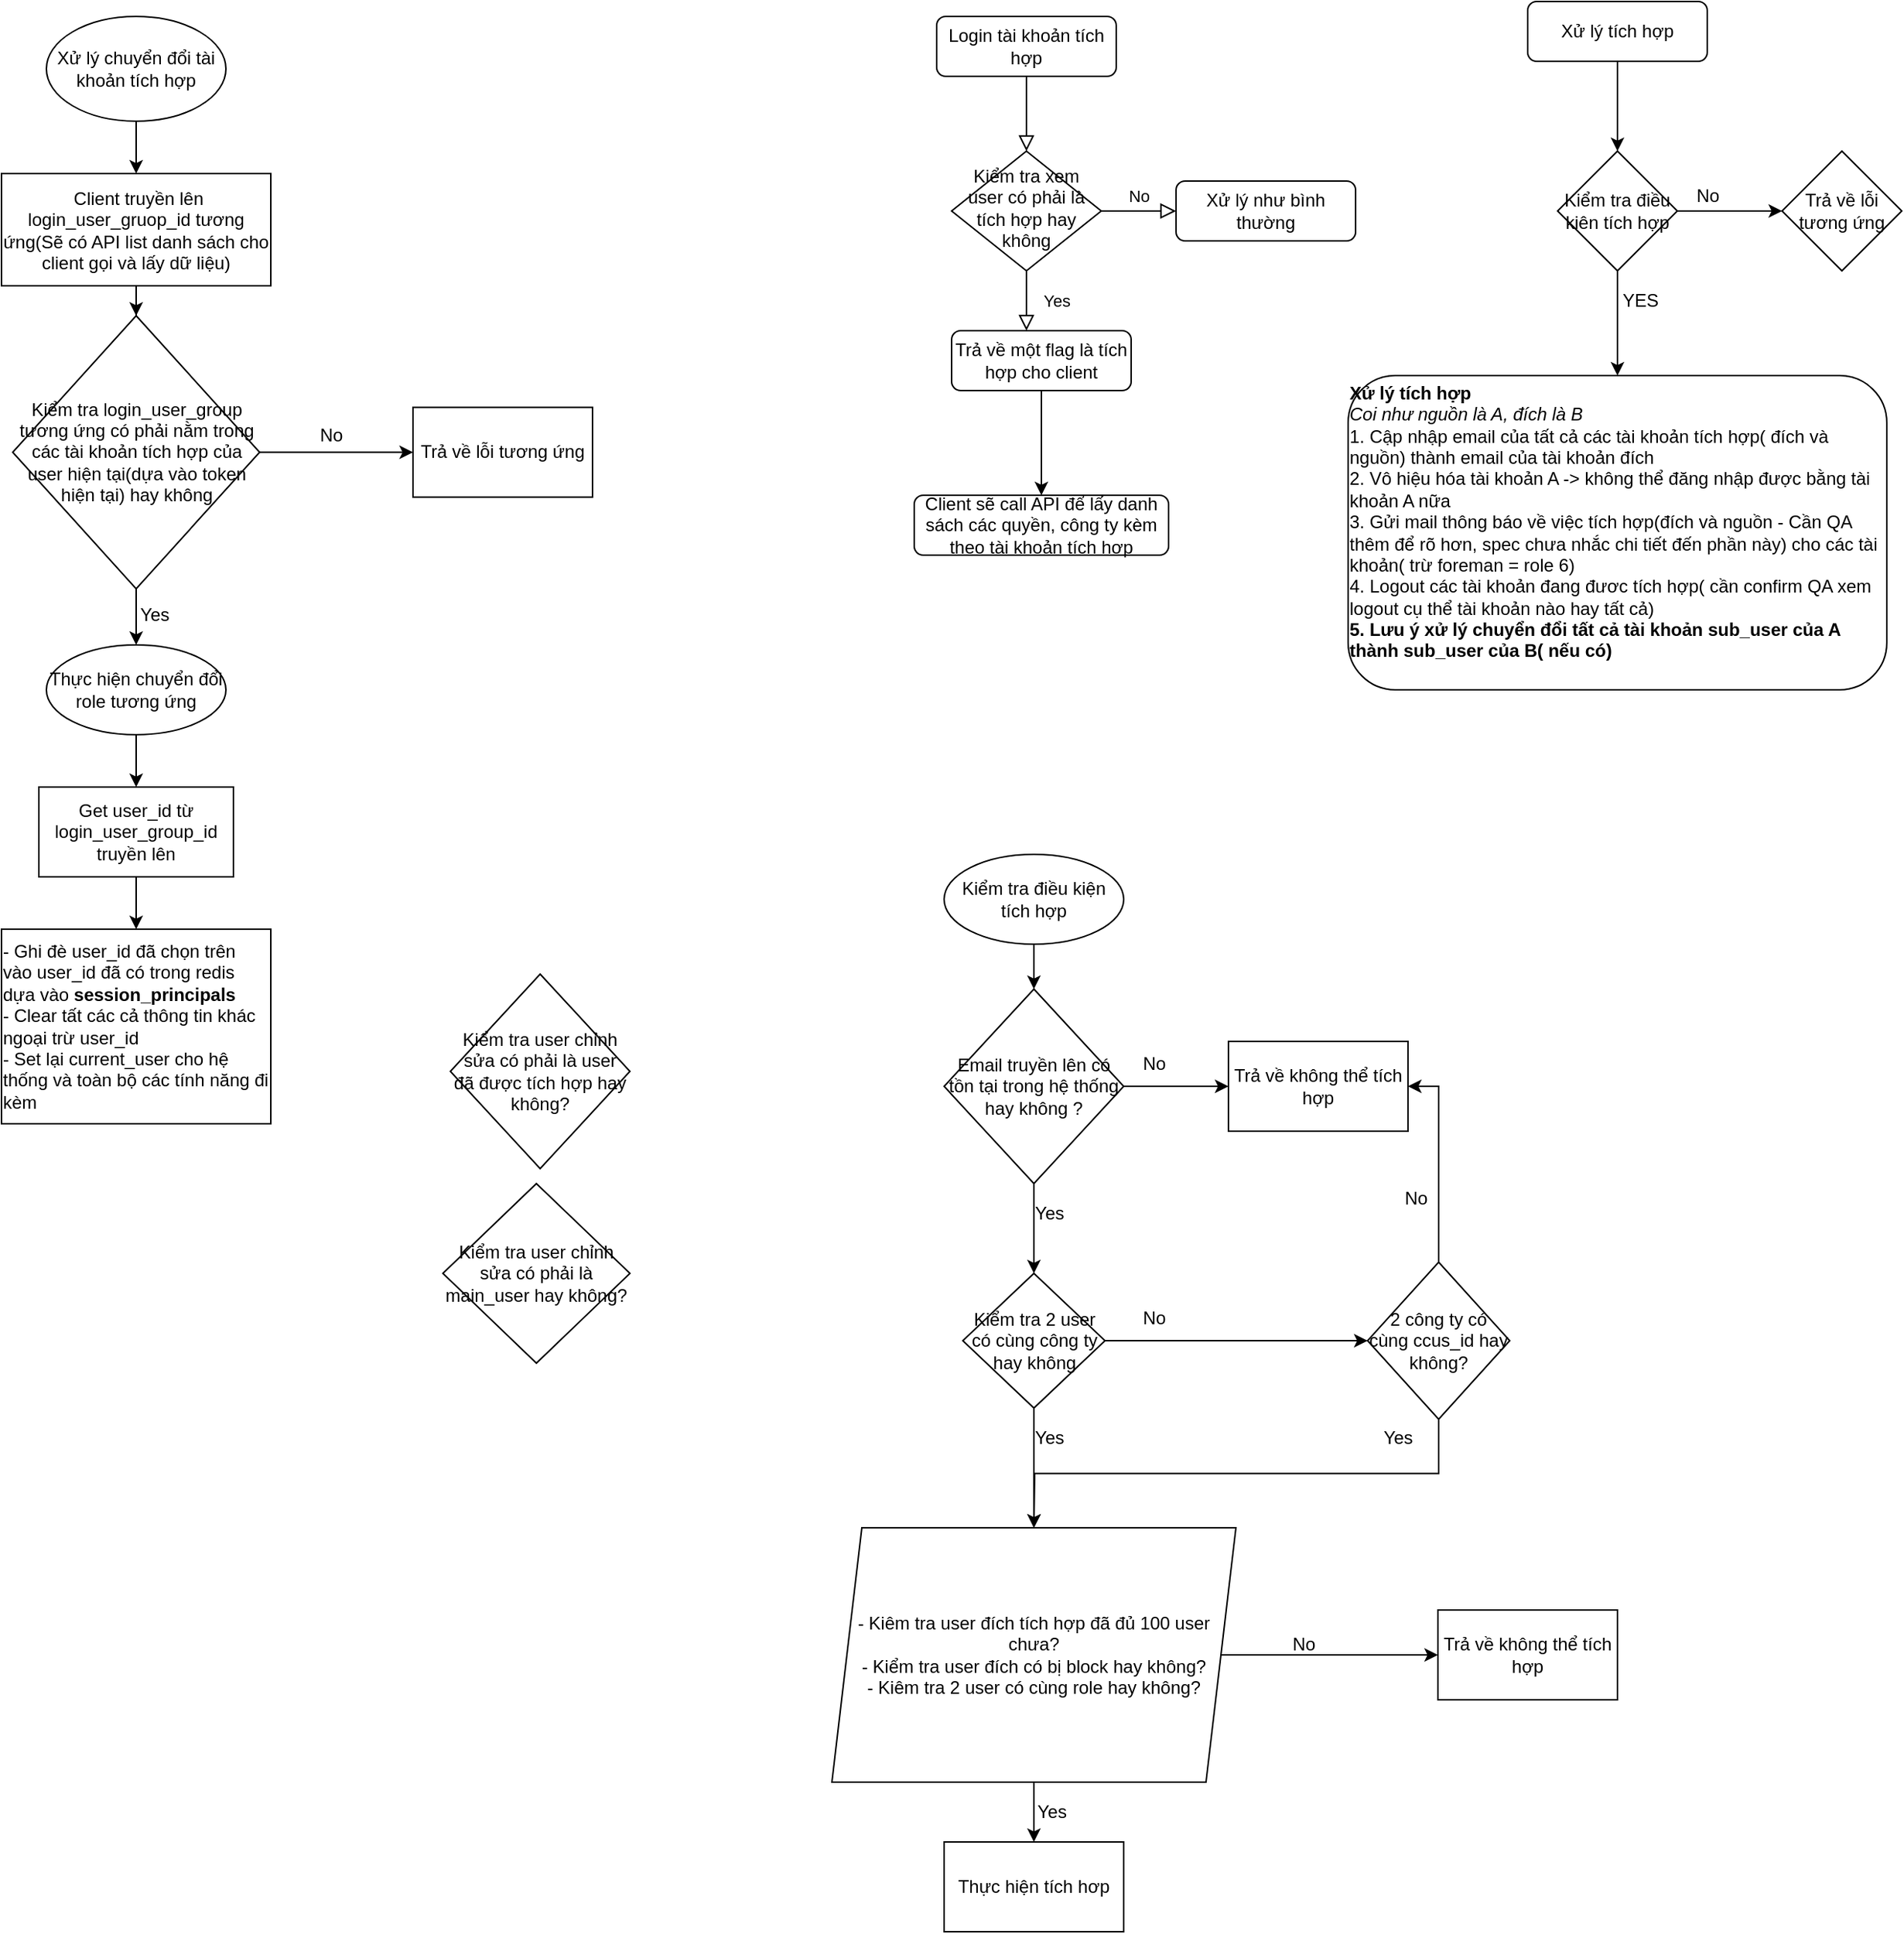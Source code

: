 <mxfile version="14.6.10" type="github">
  <diagram id="C5RBs43oDa-KdzZeNtuy" name="Page-1">
    <mxGraphModel dx="1965" dy="641" grid="1" gridSize="10" guides="1" tooltips="1" connect="1" arrows="1" fold="1" page="1" pageScale="1" pageWidth="827" pageHeight="1169" math="0" shadow="0">
      <root>
        <mxCell id="WIyWlLk6GJQsqaUBKTNV-0" />
        <mxCell id="WIyWlLk6GJQsqaUBKTNV-1" parent="WIyWlLk6GJQsqaUBKTNV-0" />
        <mxCell id="WIyWlLk6GJQsqaUBKTNV-2" value="" style="rounded=0;html=1;jettySize=auto;orthogonalLoop=1;fontSize=11;endArrow=block;endFill=0;endSize=8;strokeWidth=1;shadow=0;labelBackgroundColor=none;edgeStyle=orthogonalEdgeStyle;" parent="WIyWlLk6GJQsqaUBKTNV-1" source="WIyWlLk6GJQsqaUBKTNV-3" target="WIyWlLk6GJQsqaUBKTNV-6" edge="1">
          <mxGeometry relative="1" as="geometry" />
        </mxCell>
        <mxCell id="WIyWlLk6GJQsqaUBKTNV-3" value="Login tài khoản tích hợp" style="rounded=1;whiteSpace=wrap;html=1;fontSize=12;glass=0;strokeWidth=1;shadow=0;" parent="WIyWlLk6GJQsqaUBKTNV-1" vertex="1">
          <mxGeometry x="55" y="40" width="120" height="40" as="geometry" />
        </mxCell>
        <mxCell id="WIyWlLk6GJQsqaUBKTNV-4" value="Yes" style="rounded=0;html=1;jettySize=auto;orthogonalLoop=1;fontSize=11;endArrow=block;endFill=0;endSize=8;strokeWidth=1;shadow=0;labelBackgroundColor=none;edgeStyle=orthogonalEdgeStyle;" parent="WIyWlLk6GJQsqaUBKTNV-1" source="WIyWlLk6GJQsqaUBKTNV-6" edge="1">
          <mxGeometry y="20" relative="1" as="geometry">
            <mxPoint as="offset" />
            <mxPoint x="115" y="250" as="targetPoint" />
          </mxGeometry>
        </mxCell>
        <mxCell id="WIyWlLk6GJQsqaUBKTNV-5" value="No" style="edgeStyle=orthogonalEdgeStyle;rounded=0;html=1;jettySize=auto;orthogonalLoop=1;fontSize=11;endArrow=block;endFill=0;endSize=8;strokeWidth=1;shadow=0;labelBackgroundColor=none;" parent="WIyWlLk6GJQsqaUBKTNV-1" source="WIyWlLk6GJQsqaUBKTNV-6" target="WIyWlLk6GJQsqaUBKTNV-7" edge="1">
          <mxGeometry y="10" relative="1" as="geometry">
            <mxPoint as="offset" />
          </mxGeometry>
        </mxCell>
        <mxCell id="WIyWlLk6GJQsqaUBKTNV-6" value="Kiểm tra xem user có phải là tích hợp hay không" style="rhombus;whiteSpace=wrap;html=1;shadow=0;fontFamily=Helvetica;fontSize=12;align=center;strokeWidth=1;spacing=6;spacingTop=-4;" parent="WIyWlLk6GJQsqaUBKTNV-1" vertex="1">
          <mxGeometry x="65" y="130" width="100" height="80" as="geometry" />
        </mxCell>
        <mxCell id="WIyWlLk6GJQsqaUBKTNV-7" value="Xử lý như bình thường" style="rounded=1;whiteSpace=wrap;html=1;fontSize=12;glass=0;strokeWidth=1;shadow=0;" parent="WIyWlLk6GJQsqaUBKTNV-1" vertex="1">
          <mxGeometry x="215" y="150" width="120" height="40" as="geometry" />
        </mxCell>
        <mxCell id="WIyWlLk6GJQsqaUBKTNV-11" value="Client sẽ call API để lấy danh sách các quyền, công ty kèm theo tài khoản tích hợp" style="rounded=1;whiteSpace=wrap;html=1;fontSize=12;glass=0;strokeWidth=1;shadow=0;" parent="WIyWlLk6GJQsqaUBKTNV-1" vertex="1">
          <mxGeometry x="40" y="360" width="170" height="40" as="geometry" />
        </mxCell>
        <mxCell id="jHolvsN0XOzwWB7OhUbm-3" style="edgeStyle=orthogonalEdgeStyle;rounded=0;orthogonalLoop=1;jettySize=auto;html=1;exitX=0.5;exitY=1;exitDx=0;exitDy=0;entryX=0.5;entryY=0;entryDx=0;entryDy=0;" parent="WIyWlLk6GJQsqaUBKTNV-1" source="WIyWlLk6GJQsqaUBKTNV-12" target="WIyWlLk6GJQsqaUBKTNV-11" edge="1">
          <mxGeometry relative="1" as="geometry" />
        </mxCell>
        <mxCell id="WIyWlLk6GJQsqaUBKTNV-12" value="Trả về một flag là tích hợp cho client" style="rounded=1;whiteSpace=wrap;html=1;fontSize=12;glass=0;strokeWidth=1;shadow=0;" parent="WIyWlLk6GJQsqaUBKTNV-1" vertex="1">
          <mxGeometry x="65" y="250" width="120" height="40" as="geometry" />
        </mxCell>
        <mxCell id="jHolvsN0XOzwWB7OhUbm-8" style="edgeStyle=orthogonalEdgeStyle;rounded=0;orthogonalLoop=1;jettySize=auto;html=1;exitX=0.5;exitY=1;exitDx=0;exitDy=0;entryX=0.5;entryY=0;entryDx=0;entryDy=0;" parent="WIyWlLk6GJQsqaUBKTNV-1" source="jHolvsN0XOzwWB7OhUbm-4" target="jHolvsN0XOzwWB7OhUbm-6" edge="1">
          <mxGeometry relative="1" as="geometry" />
        </mxCell>
        <mxCell id="jHolvsN0XOzwWB7OhUbm-4" value="Xử lý tích hợp" style="rounded=1;whiteSpace=wrap;html=1;" parent="WIyWlLk6GJQsqaUBKTNV-1" vertex="1">
          <mxGeometry x="450" y="30" width="120" height="40" as="geometry" />
        </mxCell>
        <mxCell id="jHolvsN0XOzwWB7OhUbm-9" style="edgeStyle=orthogonalEdgeStyle;rounded=0;orthogonalLoop=1;jettySize=auto;html=1;exitX=1;exitY=0.5;exitDx=0;exitDy=0;" parent="WIyWlLk6GJQsqaUBKTNV-1" source="jHolvsN0XOzwWB7OhUbm-6" edge="1">
          <mxGeometry relative="1" as="geometry">
            <mxPoint x="620" y="170" as="targetPoint" />
          </mxGeometry>
        </mxCell>
        <mxCell id="jHolvsN0XOzwWB7OhUbm-14" style="edgeStyle=orthogonalEdgeStyle;rounded=0;orthogonalLoop=1;jettySize=auto;html=1;exitX=0.5;exitY=1;exitDx=0;exitDy=0;entryX=0.5;entryY=0;entryDx=0;entryDy=0;" parent="WIyWlLk6GJQsqaUBKTNV-1" source="jHolvsN0XOzwWB7OhUbm-6" target="jHolvsN0XOzwWB7OhUbm-12" edge="1">
          <mxGeometry relative="1" as="geometry" />
        </mxCell>
        <mxCell id="jHolvsN0XOzwWB7OhUbm-6" value="Kiểm tra điều kiên tích hợp&lt;br&gt;" style="rhombus;whiteSpace=wrap;html=1;" parent="WIyWlLk6GJQsqaUBKTNV-1" vertex="1">
          <mxGeometry x="470" y="130" width="80" height="80" as="geometry" />
        </mxCell>
        <mxCell id="jHolvsN0XOzwWB7OhUbm-10" value="Trả về lỗi tương ứng" style="rhombus;whiteSpace=wrap;html=1;" parent="WIyWlLk6GJQsqaUBKTNV-1" vertex="1">
          <mxGeometry x="620" y="130" width="80" height="80" as="geometry" />
        </mxCell>
        <mxCell id="jHolvsN0XOzwWB7OhUbm-12" value="&lt;div style=&quot;text-align: left&quot;&gt;&lt;span&gt;&lt;b&gt;Xử lý tích hợp&lt;/b&gt;&lt;/span&gt;&lt;/div&gt;&lt;div style=&quot;text-align: left&quot;&gt;&lt;i&gt;&lt;span style=&quot;text-align: center&quot;&gt;Coi như nguồn là A, đích là B&lt;/span&gt;&lt;span&gt;&lt;br&gt;&lt;/span&gt;&lt;/i&gt;&lt;/div&gt;&lt;div style=&quot;text-align: left&quot;&gt;&lt;span&gt;1. Cập nhập email của tất cả các tài khoản tích hợp( đích và nguồn) thành email của tài khoản đích&lt;/span&gt;&lt;/div&gt;&lt;div style=&quot;text-align: left&quot;&gt;&lt;span&gt;2. Vô hiệu hóa tài khoản A -&amp;gt; không thể đăng nhập được bằng tài khoản A nữa&lt;/span&gt;&lt;br&gt;&lt;/div&gt;&lt;div style=&quot;text-align: left&quot;&gt;&lt;span&gt;3. Gửi mail thông báo về việc tích hợp(đích và nguồn - Cần QA thêm để rõ hơn, spec chưa nhắc chi tiết đến phần này) cho các tài khoản( trừ foreman = role 6)&lt;/span&gt;&lt;/div&gt;&lt;div style=&quot;text-align: left&quot;&gt;&lt;div&gt;&lt;span&gt;4. Logout các tài khoản đang đươc tích hợp( cần confirm QA xem logout cụ thể tài khoản nào hay tất cả)&lt;/span&gt;&lt;/div&gt;&lt;div&gt;&lt;b&gt;5. Lưu ý xử lý chuyển đổi tất cả tài khoản sub_user của A thành sub_user của B( nếu có)&lt;/b&gt;&lt;/div&gt;&lt;/div&gt;&lt;div style=&quot;text-align: left&quot;&gt;&lt;span&gt;&lt;br&gt;&lt;/span&gt;&lt;/div&gt;" style="rounded=1;whiteSpace=wrap;html=1;" parent="WIyWlLk6GJQsqaUBKTNV-1" vertex="1">
          <mxGeometry x="330" y="280" width="360" height="210" as="geometry" />
        </mxCell>
        <mxCell id="jHolvsN0XOzwWB7OhUbm-15" value="No" style="text;html=1;align=center;verticalAlign=middle;resizable=0;points=[];autosize=1;" parent="WIyWlLk6GJQsqaUBKTNV-1" vertex="1">
          <mxGeometry x="555" y="150" width="30" height="20" as="geometry" />
        </mxCell>
        <mxCell id="jHolvsN0XOzwWB7OhUbm-16" value="&amp;nbsp; &amp;nbsp;YES" style="text;html=1;align=center;verticalAlign=middle;resizable=0;points=[];autosize=1;" parent="WIyWlLk6GJQsqaUBKTNV-1" vertex="1">
          <mxGeometry x="495" y="220" width="50" height="20" as="geometry" />
        </mxCell>
        <mxCell id="zIeO4mX2KZUvqB7qtyrd-4" style="edgeStyle=orthogonalEdgeStyle;rounded=0;orthogonalLoop=1;jettySize=auto;html=1;exitX=1;exitY=0.5;exitDx=0;exitDy=0;entryX=0;entryY=0.5;entryDx=0;entryDy=0;" edge="1" parent="WIyWlLk6GJQsqaUBKTNV-1" source="zIeO4mX2KZUvqB7qtyrd-1" target="zIeO4mX2KZUvqB7qtyrd-2">
          <mxGeometry relative="1" as="geometry" />
        </mxCell>
        <mxCell id="zIeO4mX2KZUvqB7qtyrd-8" style="edgeStyle=orthogonalEdgeStyle;rounded=0;orthogonalLoop=1;jettySize=auto;html=1;exitX=0.5;exitY=1;exitDx=0;exitDy=0;entryX=0.5;entryY=0;entryDx=0;entryDy=0;" edge="1" parent="WIyWlLk6GJQsqaUBKTNV-1" source="zIeO4mX2KZUvqB7qtyrd-1" target="zIeO4mX2KZUvqB7qtyrd-23">
          <mxGeometry relative="1" as="geometry">
            <mxPoint x="120" y="870" as="targetPoint" />
          </mxGeometry>
        </mxCell>
        <mxCell id="zIeO4mX2KZUvqB7qtyrd-1" value="Email truyền lên có tồn tại trong hệ thống hay không ?" style="rhombus;whiteSpace=wrap;html=1;" vertex="1" parent="WIyWlLk6GJQsqaUBKTNV-1">
          <mxGeometry x="60" y="690" width="120" height="130" as="geometry" />
        </mxCell>
        <mxCell id="zIeO4mX2KZUvqB7qtyrd-2" value="Trả về không thể tích hợp" style="rounded=0;whiteSpace=wrap;html=1;" vertex="1" parent="WIyWlLk6GJQsqaUBKTNV-1">
          <mxGeometry x="250" y="725" width="120" height="60" as="geometry" />
        </mxCell>
        <mxCell id="zIeO4mX2KZUvqB7qtyrd-5" value="No" style="text;html=1;align=center;verticalAlign=middle;resizable=0;points=[];autosize=1;strokeColor=none;" vertex="1" parent="WIyWlLk6GJQsqaUBKTNV-1">
          <mxGeometry x="185" y="730" width="30" height="20" as="geometry" />
        </mxCell>
        <mxCell id="zIeO4mX2KZUvqB7qtyrd-10" value="Yes" style="text;html=1;align=center;verticalAlign=middle;resizable=0;points=[];autosize=1;strokeColor=none;" vertex="1" parent="WIyWlLk6GJQsqaUBKTNV-1">
          <mxGeometry x="110" y="830" width="40" height="20" as="geometry" />
        </mxCell>
        <mxCell id="zIeO4mX2KZUvqB7qtyrd-38" style="edgeStyle=orthogonalEdgeStyle;rounded=0;orthogonalLoop=1;jettySize=auto;html=1;exitX=1;exitY=0.5;exitDx=0;exitDy=0;entryX=0;entryY=0.5;entryDx=0;entryDy=0;" edge="1" parent="WIyWlLk6GJQsqaUBKTNV-1" source="zIeO4mX2KZUvqB7qtyrd-22" target="zIeO4mX2KZUvqB7qtyrd-39">
          <mxGeometry relative="1" as="geometry">
            <mxPoint x="380" y="1130" as="targetPoint" />
          </mxGeometry>
        </mxCell>
        <mxCell id="zIeO4mX2KZUvqB7qtyrd-69" style="edgeStyle=orthogonalEdgeStyle;rounded=0;orthogonalLoop=1;jettySize=auto;html=1;exitX=0.5;exitY=1;exitDx=0;exitDy=0;entryX=0.5;entryY=0;entryDx=0;entryDy=0;" edge="1" parent="WIyWlLk6GJQsqaUBKTNV-1" source="zIeO4mX2KZUvqB7qtyrd-22" target="zIeO4mX2KZUvqB7qtyrd-41">
          <mxGeometry relative="1" as="geometry" />
        </mxCell>
        <mxCell id="zIeO4mX2KZUvqB7qtyrd-22" value="- Kiêm tra user đích tích hợp đã đủ 100 user chưa?&lt;br&gt;- Kiểm tra user đích có bị block hay không?&lt;br&gt;- Kiêm tra 2 user có cùng role hay không?" style="shape=parallelogram;perimeter=parallelogramPerimeter;whiteSpace=wrap;html=1;fixedSize=1;" vertex="1" parent="WIyWlLk6GJQsqaUBKTNV-1">
          <mxGeometry x="-15" y="1050" width="270" height="170" as="geometry" />
        </mxCell>
        <mxCell id="zIeO4mX2KZUvqB7qtyrd-26" style="edgeStyle=orthogonalEdgeStyle;rounded=0;orthogonalLoop=1;jettySize=auto;html=1;exitX=1;exitY=0.5;exitDx=0;exitDy=0;entryX=0;entryY=0.5;entryDx=0;entryDy=0;" edge="1" parent="WIyWlLk6GJQsqaUBKTNV-1" source="zIeO4mX2KZUvqB7qtyrd-23" target="zIeO4mX2KZUvqB7qtyrd-24">
          <mxGeometry relative="1" as="geometry" />
        </mxCell>
        <mxCell id="zIeO4mX2KZUvqB7qtyrd-30" style="edgeStyle=orthogonalEdgeStyle;rounded=0;orthogonalLoop=1;jettySize=auto;html=1;exitX=0.5;exitY=1;exitDx=0;exitDy=0;entryX=0.5;entryY=0;entryDx=0;entryDy=0;" edge="1" parent="WIyWlLk6GJQsqaUBKTNV-1" source="zIeO4mX2KZUvqB7qtyrd-23" target="zIeO4mX2KZUvqB7qtyrd-22">
          <mxGeometry relative="1" as="geometry" />
        </mxCell>
        <mxCell id="zIeO4mX2KZUvqB7qtyrd-23" value="Kiểm tra 2 user có cùng công ty hay không" style="rhombus;whiteSpace=wrap;html=1;" vertex="1" parent="WIyWlLk6GJQsqaUBKTNV-1">
          <mxGeometry x="72.5" y="880" width="95" height="90" as="geometry" />
        </mxCell>
        <mxCell id="zIeO4mX2KZUvqB7qtyrd-28" style="edgeStyle=orthogonalEdgeStyle;rounded=0;orthogonalLoop=1;jettySize=auto;html=1;entryX=1;entryY=0.5;entryDx=0;entryDy=0;" edge="1" parent="WIyWlLk6GJQsqaUBKTNV-1" source="zIeO4mX2KZUvqB7qtyrd-24" target="zIeO4mX2KZUvqB7qtyrd-2">
          <mxGeometry relative="1" as="geometry" />
        </mxCell>
        <mxCell id="zIeO4mX2KZUvqB7qtyrd-35" style="edgeStyle=orthogonalEdgeStyle;rounded=0;orthogonalLoop=1;jettySize=auto;html=1;exitX=0.5;exitY=1;exitDx=0;exitDy=0;" edge="1" parent="WIyWlLk6GJQsqaUBKTNV-1" source="zIeO4mX2KZUvqB7qtyrd-24">
          <mxGeometry relative="1" as="geometry">
            <mxPoint x="120" y="1050" as="targetPoint" />
          </mxGeometry>
        </mxCell>
        <mxCell id="zIeO4mX2KZUvqB7qtyrd-24" value="2 công ty có cùng ccus_id hay không?" style="rhombus;whiteSpace=wrap;html=1;" vertex="1" parent="WIyWlLk6GJQsqaUBKTNV-1">
          <mxGeometry x="343" y="872.5" width="95" height="105" as="geometry" />
        </mxCell>
        <mxCell id="zIeO4mX2KZUvqB7qtyrd-27" value="No" style="text;html=1;align=center;verticalAlign=middle;resizable=0;points=[];autosize=1;strokeColor=none;" vertex="1" parent="WIyWlLk6GJQsqaUBKTNV-1">
          <mxGeometry x="185" y="900" width="30" height="20" as="geometry" />
        </mxCell>
        <mxCell id="zIeO4mX2KZUvqB7qtyrd-29" value="No" style="text;html=1;align=center;verticalAlign=middle;resizable=0;points=[];autosize=1;strokeColor=none;" vertex="1" parent="WIyWlLk6GJQsqaUBKTNV-1">
          <mxGeometry x="360" y="820" width="30" height="20" as="geometry" />
        </mxCell>
        <mxCell id="zIeO4mX2KZUvqB7qtyrd-31" value="Yes" style="text;html=1;align=center;verticalAlign=middle;resizable=0;points=[];autosize=1;strokeColor=none;" vertex="1" parent="WIyWlLk6GJQsqaUBKTNV-1">
          <mxGeometry x="110" y="980" width="40" height="20" as="geometry" />
        </mxCell>
        <mxCell id="zIeO4mX2KZUvqB7qtyrd-36" value="Yes" style="text;html=1;align=center;verticalAlign=middle;resizable=0;points=[];autosize=1;strokeColor=none;" vertex="1" parent="WIyWlLk6GJQsqaUBKTNV-1">
          <mxGeometry x="343" y="980" width="40" height="20" as="geometry" />
        </mxCell>
        <mxCell id="zIeO4mX2KZUvqB7qtyrd-39" value="Trả về không thể tích hợp" style="rounded=0;whiteSpace=wrap;html=1;" vertex="1" parent="WIyWlLk6GJQsqaUBKTNV-1">
          <mxGeometry x="390" y="1105" width="120" height="60" as="geometry" />
        </mxCell>
        <mxCell id="zIeO4mX2KZUvqB7qtyrd-40" value="No" style="text;html=1;align=center;verticalAlign=middle;resizable=0;points=[];autosize=1;strokeColor=none;" vertex="1" parent="WIyWlLk6GJQsqaUBKTNV-1">
          <mxGeometry x="285" y="1118" width="30" height="20" as="geometry" />
        </mxCell>
        <mxCell id="zIeO4mX2KZUvqB7qtyrd-41" value="Thực hiện tích hơp" style="whiteSpace=wrap;html=1;" vertex="1" parent="WIyWlLk6GJQsqaUBKTNV-1">
          <mxGeometry x="60" y="1260" width="120" height="60" as="geometry" />
        </mxCell>
        <mxCell id="zIeO4mX2KZUvqB7qtyrd-45" style="edgeStyle=orthogonalEdgeStyle;rounded=0;orthogonalLoop=1;jettySize=auto;html=1;entryX=0.5;entryY=0;entryDx=0;entryDy=0;" edge="1" parent="WIyWlLk6GJQsqaUBKTNV-1" source="zIeO4mX2KZUvqB7qtyrd-43" target="zIeO4mX2KZUvqB7qtyrd-1">
          <mxGeometry relative="1" as="geometry" />
        </mxCell>
        <mxCell id="zIeO4mX2KZUvqB7qtyrd-43" value="Kiểm tra điều kiện tích hợp" style="ellipse;whiteSpace=wrap;html=1;" vertex="1" parent="WIyWlLk6GJQsqaUBKTNV-1">
          <mxGeometry x="60" y="600" width="120" height="60" as="geometry" />
        </mxCell>
        <mxCell id="zIeO4mX2KZUvqB7qtyrd-47" value="&amp;nbsp;Yes" style="text;html=1;align=center;verticalAlign=middle;resizable=0;points=[];autosize=1;strokeColor=none;" vertex="1" parent="WIyWlLk6GJQsqaUBKTNV-1">
          <mxGeometry x="110" y="1230" width="40" height="20" as="geometry" />
        </mxCell>
        <mxCell id="zIeO4mX2KZUvqB7qtyrd-50" value="" style="edgeStyle=orthogonalEdgeStyle;rounded=0;orthogonalLoop=1;jettySize=auto;html=1;" edge="1" parent="WIyWlLk6GJQsqaUBKTNV-1" source="zIeO4mX2KZUvqB7qtyrd-48" target="zIeO4mX2KZUvqB7qtyrd-49">
          <mxGeometry relative="1" as="geometry" />
        </mxCell>
        <mxCell id="zIeO4mX2KZUvqB7qtyrd-48" value="Xử lý chuyển đổi tài khoản tích hợp" style="ellipse;whiteSpace=wrap;html=1;" vertex="1" parent="WIyWlLk6GJQsqaUBKTNV-1">
          <mxGeometry x="-540" y="40" width="120" height="70" as="geometry" />
        </mxCell>
        <mxCell id="zIeO4mX2KZUvqB7qtyrd-52" value="" style="edgeStyle=orthogonalEdgeStyle;rounded=0;orthogonalLoop=1;jettySize=auto;html=1;" edge="1" parent="WIyWlLk6GJQsqaUBKTNV-1" source="zIeO4mX2KZUvqB7qtyrd-49" target="zIeO4mX2KZUvqB7qtyrd-51">
          <mxGeometry relative="1" as="geometry" />
        </mxCell>
        <mxCell id="zIeO4mX2KZUvqB7qtyrd-49" value="&amp;nbsp;Client truyền lên login_user_gruop_id tương ứng(Sẽ có API list danh sách cho client gọi và lấy dữ liệu)" style="whiteSpace=wrap;html=1;" vertex="1" parent="WIyWlLk6GJQsqaUBKTNV-1">
          <mxGeometry x="-570" y="145" width="180" height="75" as="geometry" />
        </mxCell>
        <mxCell id="zIeO4mX2KZUvqB7qtyrd-54" value="" style="edgeStyle=orthogonalEdgeStyle;rounded=0;orthogonalLoop=1;jettySize=auto;html=1;" edge="1" parent="WIyWlLk6GJQsqaUBKTNV-1" source="zIeO4mX2KZUvqB7qtyrd-51" target="zIeO4mX2KZUvqB7qtyrd-53">
          <mxGeometry relative="1" as="geometry" />
        </mxCell>
        <mxCell id="zIeO4mX2KZUvqB7qtyrd-60" value="" style="edgeStyle=orthogonalEdgeStyle;rounded=0;orthogonalLoop=1;jettySize=auto;html=1;" edge="1" parent="WIyWlLk6GJQsqaUBKTNV-1" source="zIeO4mX2KZUvqB7qtyrd-51" target="zIeO4mX2KZUvqB7qtyrd-59">
          <mxGeometry relative="1" as="geometry" />
        </mxCell>
        <mxCell id="zIeO4mX2KZUvqB7qtyrd-51" value="Kiểm tra login_user_group tương ứng có phải nằm trong các tài khoản tích hợp của user hiện tại(dựa vào token hiện tại) hay không" style="rhombus;whiteSpace=wrap;html=1;" vertex="1" parent="WIyWlLk6GJQsqaUBKTNV-1">
          <mxGeometry x="-562.5" y="240" width="165" height="182.5" as="geometry" />
        </mxCell>
        <mxCell id="zIeO4mX2KZUvqB7qtyrd-53" value="Trả về lỗi tương ứng" style="whiteSpace=wrap;html=1;" vertex="1" parent="WIyWlLk6GJQsqaUBKTNV-1">
          <mxGeometry x="-295" y="301.25" width="120" height="60" as="geometry" />
        </mxCell>
        <mxCell id="zIeO4mX2KZUvqB7qtyrd-55" value="No" style="text;html=1;align=center;verticalAlign=middle;resizable=0;points=[];autosize=1;strokeColor=none;" vertex="1" parent="WIyWlLk6GJQsqaUBKTNV-1">
          <mxGeometry x="-365" y="310" width="30" height="20" as="geometry" />
        </mxCell>
        <mxCell id="zIeO4mX2KZUvqB7qtyrd-62" value="" style="edgeStyle=orthogonalEdgeStyle;rounded=0;orthogonalLoop=1;jettySize=auto;html=1;" edge="1" parent="WIyWlLk6GJQsqaUBKTNV-1" source="zIeO4mX2KZUvqB7qtyrd-59" target="zIeO4mX2KZUvqB7qtyrd-61">
          <mxGeometry relative="1" as="geometry" />
        </mxCell>
        <mxCell id="zIeO4mX2KZUvqB7qtyrd-59" value="Thực hiện chuyển đổi role tương ứng" style="ellipse;whiteSpace=wrap;html=1;" vertex="1" parent="WIyWlLk6GJQsqaUBKTNV-1">
          <mxGeometry x="-540" y="460" width="120" height="60" as="geometry" />
        </mxCell>
        <mxCell id="zIeO4mX2KZUvqB7qtyrd-65" value="" style="edgeStyle=orthogonalEdgeStyle;rounded=0;orthogonalLoop=1;jettySize=auto;html=1;" edge="1" parent="WIyWlLk6GJQsqaUBKTNV-1" source="zIeO4mX2KZUvqB7qtyrd-61" target="zIeO4mX2KZUvqB7qtyrd-64">
          <mxGeometry relative="1" as="geometry" />
        </mxCell>
        <mxCell id="zIeO4mX2KZUvqB7qtyrd-61" value="Get user_id từ login_user_group_id truyền lên" style="whiteSpace=wrap;html=1;" vertex="1" parent="WIyWlLk6GJQsqaUBKTNV-1">
          <mxGeometry x="-545" y="555" width="130" height="60" as="geometry" />
        </mxCell>
        <mxCell id="zIeO4mX2KZUvqB7qtyrd-63" value="Yes" style="text;html=1;align=center;verticalAlign=middle;resizable=0;points=[];autosize=1;strokeColor=none;" vertex="1" parent="WIyWlLk6GJQsqaUBKTNV-1">
          <mxGeometry x="-488" y="430" width="40" height="20" as="geometry" />
        </mxCell>
        <mxCell id="zIeO4mX2KZUvqB7qtyrd-64" value="&lt;div style=&quot;text-align: left&quot;&gt;- Ghi đè user_id đã chọn trên vào user_id đã có trong redis dựa vào &lt;b&gt;session_principals&lt;/b&gt;&lt;/div&gt;&lt;div style=&quot;text-align: left&quot;&gt;&lt;span&gt;- Clear tất các cả thông tin khác ngoại trừ user_id&lt;/span&gt;&lt;/div&gt;&lt;div style=&quot;text-align: left&quot;&gt;&lt;span&gt;- Set lại current_user cho hệ thống và toàn bộ các tính năng đi kèm&lt;/span&gt;&lt;/div&gt;" style="whiteSpace=wrap;html=1;" vertex="1" parent="WIyWlLk6GJQsqaUBKTNV-1">
          <mxGeometry x="-570" y="650" width="180" height="130" as="geometry" />
        </mxCell>
        <mxCell id="zIeO4mX2KZUvqB7qtyrd-67" value="Kiểm tra user chỉnh sửa có phải là user đã được tích hợp hay không?" style="rhombus;whiteSpace=wrap;html=1;" vertex="1" parent="WIyWlLk6GJQsqaUBKTNV-1">
          <mxGeometry x="-270" y="680" width="120" height="130" as="geometry" />
        </mxCell>
        <mxCell id="zIeO4mX2KZUvqB7qtyrd-68" value="Kiểm tra user chỉnh sửa có phải là main_user hay không?" style="rhombus;whiteSpace=wrap;html=1;" vertex="1" parent="WIyWlLk6GJQsqaUBKTNV-1">
          <mxGeometry x="-275" y="820" width="125" height="120" as="geometry" />
        </mxCell>
      </root>
    </mxGraphModel>
  </diagram>
</mxfile>
